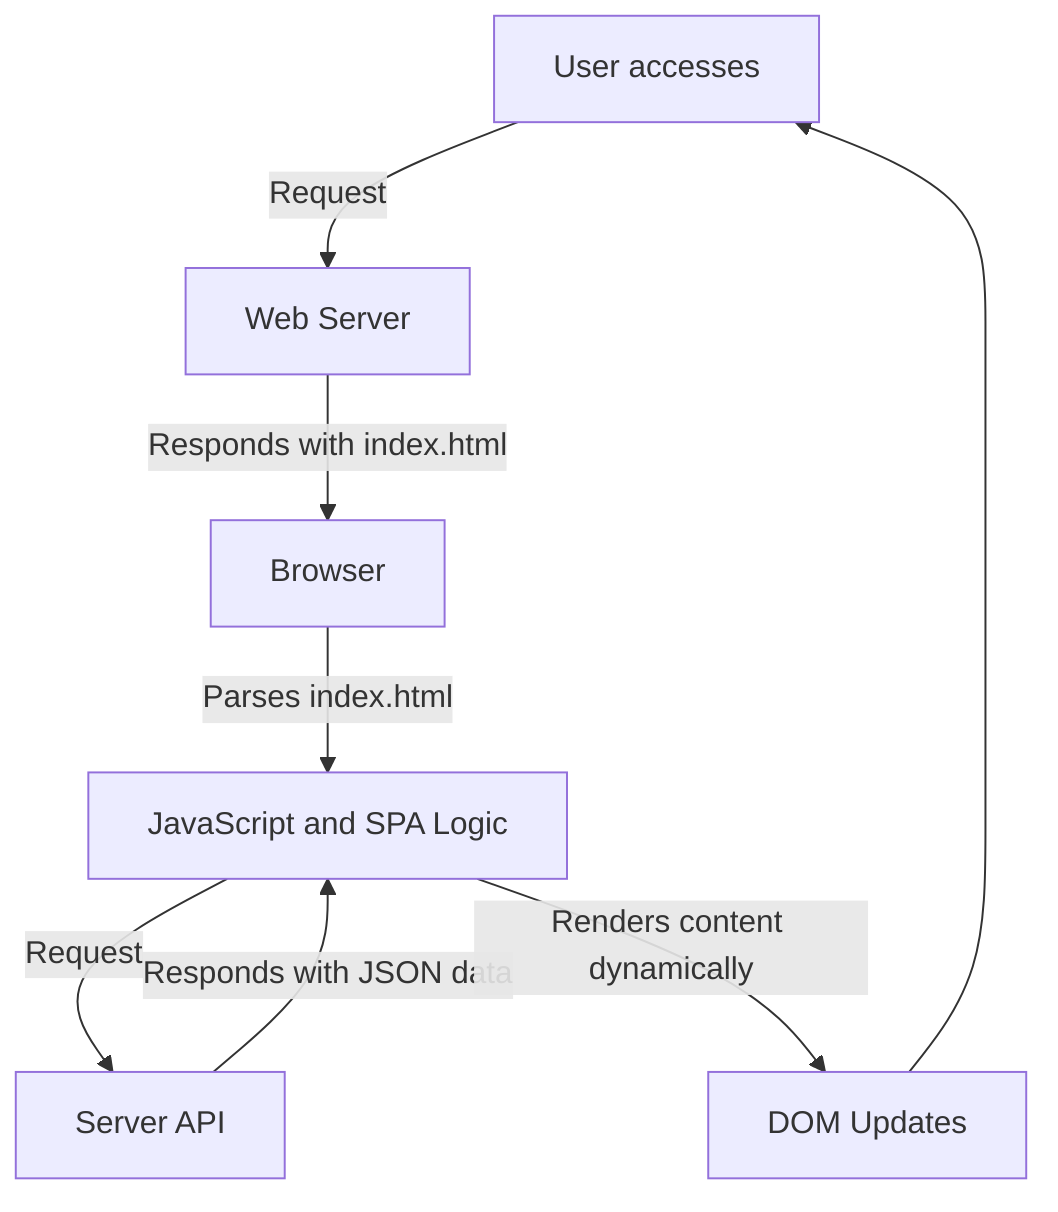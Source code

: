graph TD
    User[User accesses]
    User -->|Request| Server[Web Server]
    Server -->|Responds with index.html| Browser[Browser]
    Browser -->|Parses index.html| JS[JavaScript and SPA Logic]
    JS -->|Request| ServerData[Server API]
    ServerData -->|Responds with JSON data| JS
    JS -->|Renders content dynamically| DOM[DOM Updates]
    DOM --> User